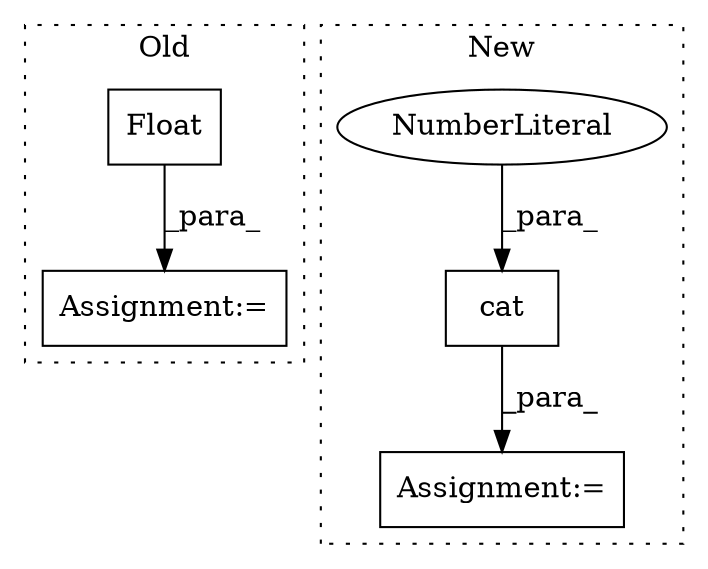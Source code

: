 digraph G {
subgraph cluster0 {
1 [label="Float" a="32" s="3690" l="7" shape="box"];
4 [label="Assignment:=" a="7" s="3662" l="1" shape="box"];
label = "Old";
style="dotted";
}
subgraph cluster1 {
2 [label="cat" a="32" s="3550,3582" l="4,1" shape="box"];
3 [label="NumberLiteral" a="34" s="3581" l="1" shape="ellipse"];
5 [label="Assignment:=" a="7" s="3543" l="1" shape="box"];
label = "New";
style="dotted";
}
1 -> 4 [label="_para_"];
2 -> 5 [label="_para_"];
3 -> 2 [label="_para_"];
}